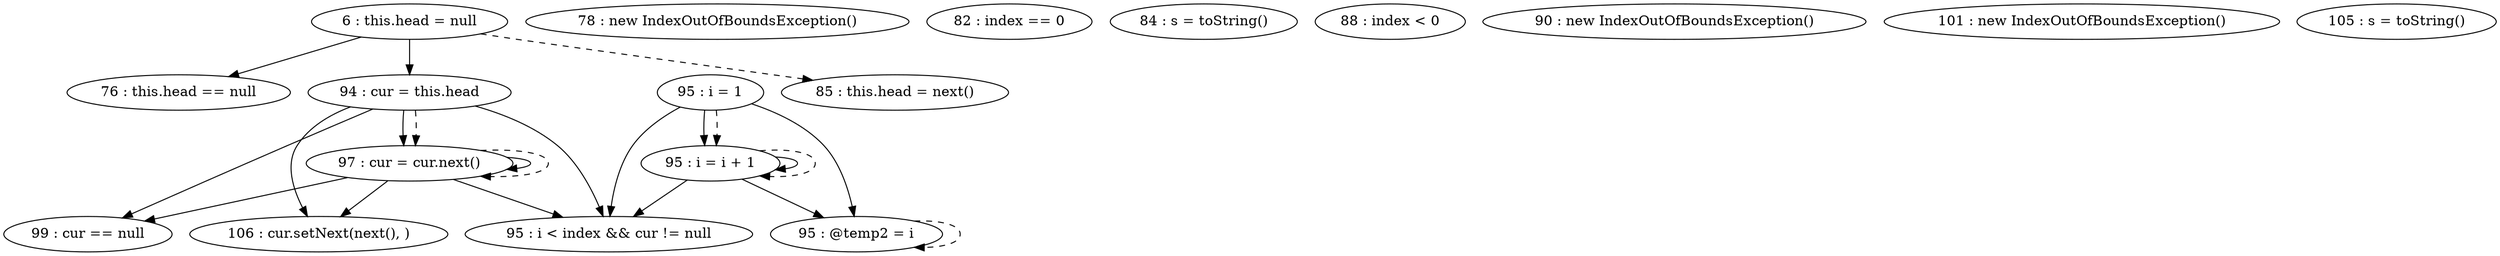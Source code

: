 digraph G {
"6 : this.head = null"
"6 : this.head = null" -> "76 : this.head == null"
"6 : this.head = null" -> "94 : cur = this.head"
"6 : this.head = null" -> "85 : this.head = next()" [style=dashed]
"76 : this.head == null"
"78 : new IndexOutOfBoundsException()"
"82 : index == 0"
"84 : s = toString()"
"85 : this.head = next()"
"88 : index < 0"
"90 : new IndexOutOfBoundsException()"
"94 : cur = this.head"
"94 : cur = this.head" -> "99 : cur == null"
"94 : cur = this.head" -> "95 : i < index && cur != null"
"94 : cur = this.head" -> "106 : cur.setNext(next(), )"
"94 : cur = this.head" -> "97 : cur = cur.next()"
"94 : cur = this.head" -> "97 : cur = cur.next()" [style=dashed]
"95 : i = 1"
"95 : i = 1" -> "95 : i = i + 1"
"95 : i = 1" -> "95 : i < index && cur != null"
"95 : i = 1" -> "95 : @temp2 = i"
"95 : i = 1" -> "95 : i = i + 1" [style=dashed]
"95 : i < index && cur != null"
"97 : cur = cur.next()"
"97 : cur = cur.next()" -> "99 : cur == null"
"97 : cur = cur.next()" -> "95 : i < index && cur != null"
"97 : cur = cur.next()" -> "106 : cur.setNext(next(), )"
"97 : cur = cur.next()" -> "97 : cur = cur.next()"
"97 : cur = cur.next()" -> "97 : cur = cur.next()" [style=dashed]
"95 : @temp2 = i"
"95 : @temp2 = i" -> "95 : @temp2 = i" [style=dashed]
"95 : i = i + 1"
"95 : i = i + 1" -> "95 : i = i + 1"
"95 : i = i + 1" -> "95 : i < index && cur != null"
"95 : i = i + 1" -> "95 : @temp2 = i"
"95 : i = i + 1" -> "95 : i = i + 1" [style=dashed]
"99 : cur == null"
"101 : new IndexOutOfBoundsException()"
"105 : s = toString()"
"106 : cur.setNext(next(), )"
}